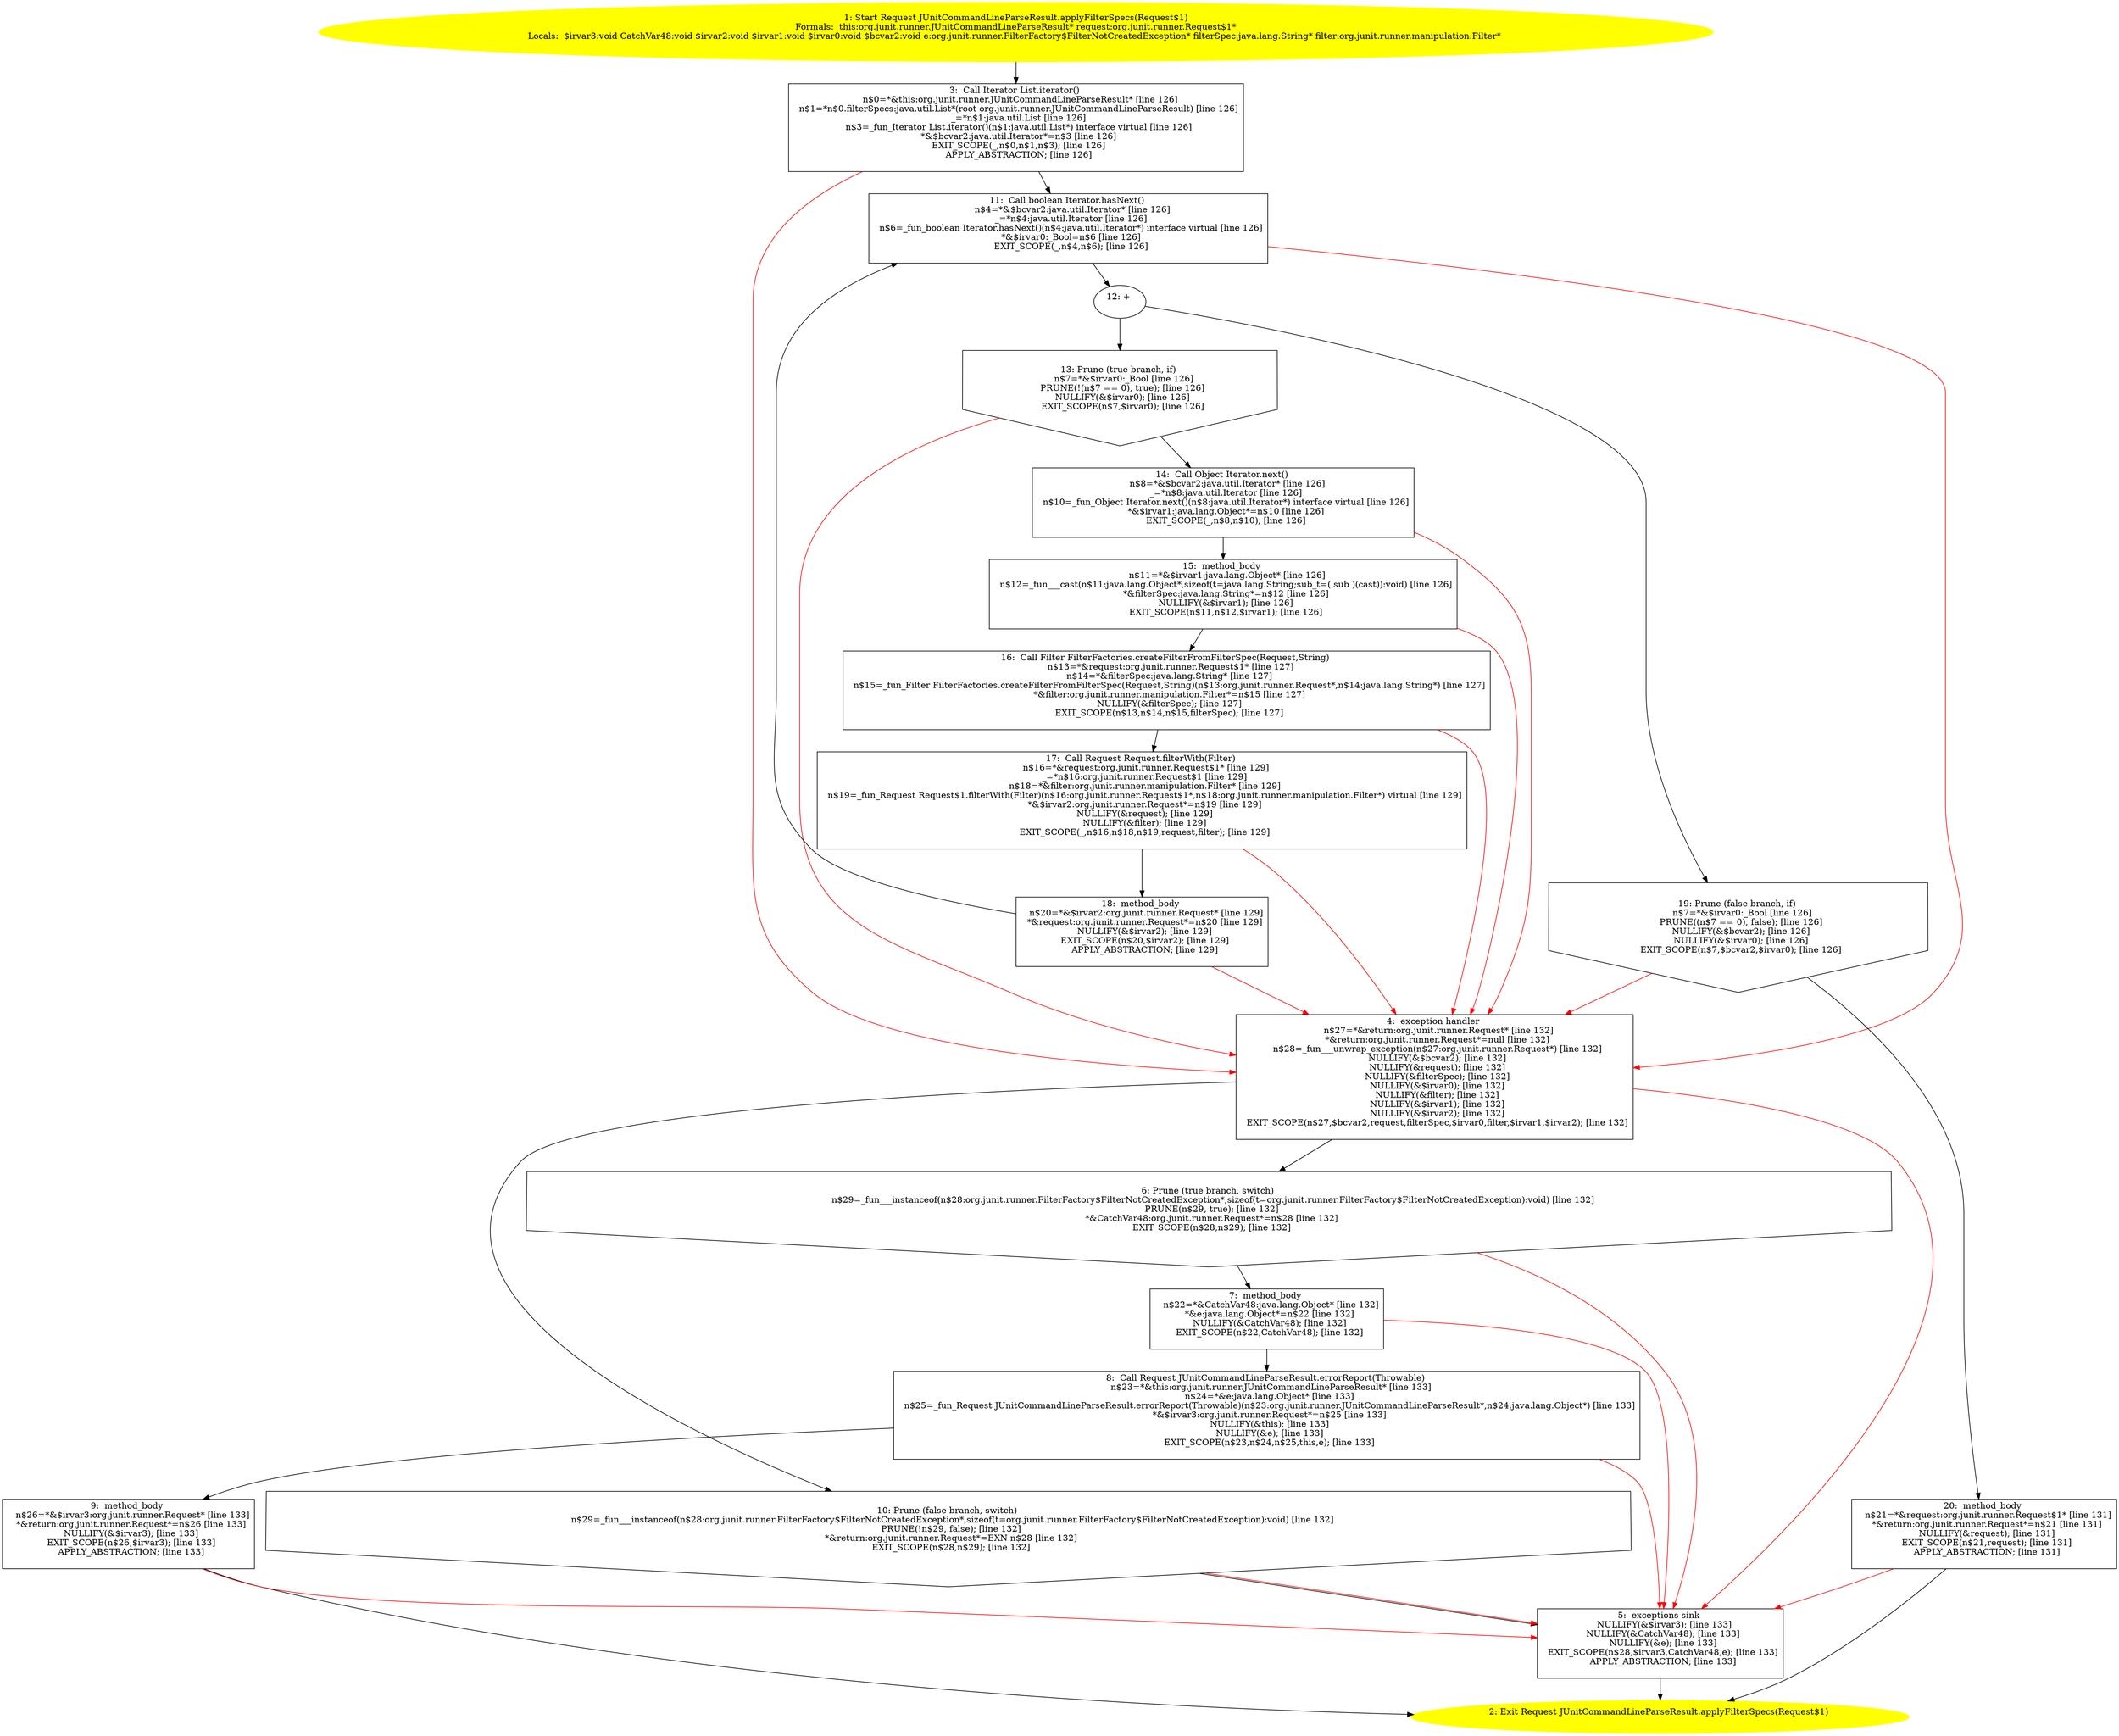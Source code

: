 /* @generated */
digraph cfg {
"org.junit.runner.JUnitCommandLineParseResult.applyFilterSpecs(org.junit.runner.Request$1):org.junit..aebef0830879cf22c562560c0c7364d1_1" [label="1: Start Request JUnitCommandLineParseResult.applyFilterSpecs(Request$1)\nFormals:  this:org.junit.runner.JUnitCommandLineParseResult* request:org.junit.runner.Request$1*\nLocals:  $irvar3:void CatchVar48:void $irvar2:void $irvar1:void $irvar0:void $bcvar2:void e:org.junit.runner.FilterFactory$FilterNotCreatedException* filterSpec:java.lang.String* filter:org.junit.runner.manipulation.Filter* \n  " color=yellow style=filled]
	

	 "org.junit.runner.JUnitCommandLineParseResult.applyFilterSpecs(org.junit.runner.Request$1):org.junit..aebef0830879cf22c562560c0c7364d1_1" -> "org.junit.runner.JUnitCommandLineParseResult.applyFilterSpecs(org.junit.runner.Request$1):org.junit..aebef0830879cf22c562560c0c7364d1_3" ;
"org.junit.runner.JUnitCommandLineParseResult.applyFilterSpecs(org.junit.runner.Request$1):org.junit..aebef0830879cf22c562560c0c7364d1_2" [label="2: Exit Request JUnitCommandLineParseResult.applyFilterSpecs(Request$1) \n  " color=yellow style=filled]
	

"org.junit.runner.JUnitCommandLineParseResult.applyFilterSpecs(org.junit.runner.Request$1):org.junit..aebef0830879cf22c562560c0c7364d1_3" [label="3:  Call Iterator List.iterator() \n   n$0=*&this:org.junit.runner.JUnitCommandLineParseResult* [line 126]\n  n$1=*n$0.filterSpecs:java.util.List*(root org.junit.runner.JUnitCommandLineParseResult) [line 126]\n  _=*n$1:java.util.List [line 126]\n  n$3=_fun_Iterator List.iterator()(n$1:java.util.List*) interface virtual [line 126]\n  *&$bcvar2:java.util.Iterator*=n$3 [line 126]\n  EXIT_SCOPE(_,n$0,n$1,n$3); [line 126]\n  APPLY_ABSTRACTION; [line 126]\n " shape="box"]
	

	 "org.junit.runner.JUnitCommandLineParseResult.applyFilterSpecs(org.junit.runner.Request$1):org.junit..aebef0830879cf22c562560c0c7364d1_3" -> "org.junit.runner.JUnitCommandLineParseResult.applyFilterSpecs(org.junit.runner.Request$1):org.junit..aebef0830879cf22c562560c0c7364d1_11" ;
	 "org.junit.runner.JUnitCommandLineParseResult.applyFilterSpecs(org.junit.runner.Request$1):org.junit..aebef0830879cf22c562560c0c7364d1_3" -> "org.junit.runner.JUnitCommandLineParseResult.applyFilterSpecs(org.junit.runner.Request$1):org.junit..aebef0830879cf22c562560c0c7364d1_4" [color="red" ];
"org.junit.runner.JUnitCommandLineParseResult.applyFilterSpecs(org.junit.runner.Request$1):org.junit..aebef0830879cf22c562560c0c7364d1_4" [label="4:  exception handler \n   n$27=*&return:org.junit.runner.Request* [line 132]\n  *&return:org.junit.runner.Request*=null [line 132]\n  n$28=_fun___unwrap_exception(n$27:org.junit.runner.Request*) [line 132]\n  NULLIFY(&$bcvar2); [line 132]\n  NULLIFY(&request); [line 132]\n  NULLIFY(&filterSpec); [line 132]\n  NULLIFY(&$irvar0); [line 132]\n  NULLIFY(&filter); [line 132]\n  NULLIFY(&$irvar1); [line 132]\n  NULLIFY(&$irvar2); [line 132]\n  EXIT_SCOPE(n$27,$bcvar2,request,filterSpec,$irvar0,filter,$irvar1,$irvar2); [line 132]\n " shape="box"]
	

	 "org.junit.runner.JUnitCommandLineParseResult.applyFilterSpecs(org.junit.runner.Request$1):org.junit..aebef0830879cf22c562560c0c7364d1_4" -> "org.junit.runner.JUnitCommandLineParseResult.applyFilterSpecs(org.junit.runner.Request$1):org.junit..aebef0830879cf22c562560c0c7364d1_6" ;
	 "org.junit.runner.JUnitCommandLineParseResult.applyFilterSpecs(org.junit.runner.Request$1):org.junit..aebef0830879cf22c562560c0c7364d1_4" -> "org.junit.runner.JUnitCommandLineParseResult.applyFilterSpecs(org.junit.runner.Request$1):org.junit..aebef0830879cf22c562560c0c7364d1_10" ;
	 "org.junit.runner.JUnitCommandLineParseResult.applyFilterSpecs(org.junit.runner.Request$1):org.junit..aebef0830879cf22c562560c0c7364d1_4" -> "org.junit.runner.JUnitCommandLineParseResult.applyFilterSpecs(org.junit.runner.Request$1):org.junit..aebef0830879cf22c562560c0c7364d1_5" [color="red" ];
"org.junit.runner.JUnitCommandLineParseResult.applyFilterSpecs(org.junit.runner.Request$1):org.junit..aebef0830879cf22c562560c0c7364d1_5" [label="5:  exceptions sink \n   NULLIFY(&$irvar3); [line 133]\n  NULLIFY(&CatchVar48); [line 133]\n  NULLIFY(&e); [line 133]\n  EXIT_SCOPE(n$28,$irvar3,CatchVar48,e); [line 133]\n  APPLY_ABSTRACTION; [line 133]\n " shape="box"]
	

	 "org.junit.runner.JUnitCommandLineParseResult.applyFilterSpecs(org.junit.runner.Request$1):org.junit..aebef0830879cf22c562560c0c7364d1_5" -> "org.junit.runner.JUnitCommandLineParseResult.applyFilterSpecs(org.junit.runner.Request$1):org.junit..aebef0830879cf22c562560c0c7364d1_2" ;
"org.junit.runner.JUnitCommandLineParseResult.applyFilterSpecs(org.junit.runner.Request$1):org.junit..aebef0830879cf22c562560c0c7364d1_6" [label="6: Prune (true branch, switch) \n   n$29=_fun___instanceof(n$28:org.junit.runner.FilterFactory$FilterNotCreatedException*,sizeof(t=org.junit.runner.FilterFactory$FilterNotCreatedException):void) [line 132]\n  PRUNE(n$29, true); [line 132]\n  *&CatchVar48:org.junit.runner.Request*=n$28 [line 132]\n  EXIT_SCOPE(n$28,n$29); [line 132]\n " shape="invhouse"]
	

	 "org.junit.runner.JUnitCommandLineParseResult.applyFilterSpecs(org.junit.runner.Request$1):org.junit..aebef0830879cf22c562560c0c7364d1_6" -> "org.junit.runner.JUnitCommandLineParseResult.applyFilterSpecs(org.junit.runner.Request$1):org.junit..aebef0830879cf22c562560c0c7364d1_7" ;
	 "org.junit.runner.JUnitCommandLineParseResult.applyFilterSpecs(org.junit.runner.Request$1):org.junit..aebef0830879cf22c562560c0c7364d1_6" -> "org.junit.runner.JUnitCommandLineParseResult.applyFilterSpecs(org.junit.runner.Request$1):org.junit..aebef0830879cf22c562560c0c7364d1_5" [color="red" ];
"org.junit.runner.JUnitCommandLineParseResult.applyFilterSpecs(org.junit.runner.Request$1):org.junit..aebef0830879cf22c562560c0c7364d1_7" [label="7:  method_body \n   n$22=*&CatchVar48:java.lang.Object* [line 132]\n  *&e:java.lang.Object*=n$22 [line 132]\n  NULLIFY(&CatchVar48); [line 132]\n  EXIT_SCOPE(n$22,CatchVar48); [line 132]\n " shape="box"]
	

	 "org.junit.runner.JUnitCommandLineParseResult.applyFilterSpecs(org.junit.runner.Request$1):org.junit..aebef0830879cf22c562560c0c7364d1_7" -> "org.junit.runner.JUnitCommandLineParseResult.applyFilterSpecs(org.junit.runner.Request$1):org.junit..aebef0830879cf22c562560c0c7364d1_8" ;
	 "org.junit.runner.JUnitCommandLineParseResult.applyFilterSpecs(org.junit.runner.Request$1):org.junit..aebef0830879cf22c562560c0c7364d1_7" -> "org.junit.runner.JUnitCommandLineParseResult.applyFilterSpecs(org.junit.runner.Request$1):org.junit..aebef0830879cf22c562560c0c7364d1_5" [color="red" ];
"org.junit.runner.JUnitCommandLineParseResult.applyFilterSpecs(org.junit.runner.Request$1):org.junit..aebef0830879cf22c562560c0c7364d1_8" [label="8:  Call Request JUnitCommandLineParseResult.errorReport(Throwable) \n   n$23=*&this:org.junit.runner.JUnitCommandLineParseResult* [line 133]\n  n$24=*&e:java.lang.Object* [line 133]\n  n$25=_fun_Request JUnitCommandLineParseResult.errorReport(Throwable)(n$23:org.junit.runner.JUnitCommandLineParseResult*,n$24:java.lang.Object*) [line 133]\n  *&$irvar3:org.junit.runner.Request*=n$25 [line 133]\n  NULLIFY(&this); [line 133]\n  NULLIFY(&e); [line 133]\n  EXIT_SCOPE(n$23,n$24,n$25,this,e); [line 133]\n " shape="box"]
	

	 "org.junit.runner.JUnitCommandLineParseResult.applyFilterSpecs(org.junit.runner.Request$1):org.junit..aebef0830879cf22c562560c0c7364d1_8" -> "org.junit.runner.JUnitCommandLineParseResult.applyFilterSpecs(org.junit.runner.Request$1):org.junit..aebef0830879cf22c562560c0c7364d1_9" ;
	 "org.junit.runner.JUnitCommandLineParseResult.applyFilterSpecs(org.junit.runner.Request$1):org.junit..aebef0830879cf22c562560c0c7364d1_8" -> "org.junit.runner.JUnitCommandLineParseResult.applyFilterSpecs(org.junit.runner.Request$1):org.junit..aebef0830879cf22c562560c0c7364d1_5" [color="red" ];
"org.junit.runner.JUnitCommandLineParseResult.applyFilterSpecs(org.junit.runner.Request$1):org.junit..aebef0830879cf22c562560c0c7364d1_9" [label="9:  method_body \n   n$26=*&$irvar3:org.junit.runner.Request* [line 133]\n  *&return:org.junit.runner.Request*=n$26 [line 133]\n  NULLIFY(&$irvar3); [line 133]\n  EXIT_SCOPE(n$26,$irvar3); [line 133]\n  APPLY_ABSTRACTION; [line 133]\n " shape="box"]
	

	 "org.junit.runner.JUnitCommandLineParseResult.applyFilterSpecs(org.junit.runner.Request$1):org.junit..aebef0830879cf22c562560c0c7364d1_9" -> "org.junit.runner.JUnitCommandLineParseResult.applyFilterSpecs(org.junit.runner.Request$1):org.junit..aebef0830879cf22c562560c0c7364d1_2" ;
	 "org.junit.runner.JUnitCommandLineParseResult.applyFilterSpecs(org.junit.runner.Request$1):org.junit..aebef0830879cf22c562560c0c7364d1_9" -> "org.junit.runner.JUnitCommandLineParseResult.applyFilterSpecs(org.junit.runner.Request$1):org.junit..aebef0830879cf22c562560c0c7364d1_5" [color="red" ];
"org.junit.runner.JUnitCommandLineParseResult.applyFilterSpecs(org.junit.runner.Request$1):org.junit..aebef0830879cf22c562560c0c7364d1_10" [label="10: Prune (false branch, switch) \n   n$29=_fun___instanceof(n$28:org.junit.runner.FilterFactory$FilterNotCreatedException*,sizeof(t=org.junit.runner.FilterFactory$FilterNotCreatedException):void) [line 132]\n  PRUNE(!n$29, false); [line 132]\n  *&return:org.junit.runner.Request*=EXN n$28 [line 132]\n  EXIT_SCOPE(n$28,n$29); [line 132]\n " shape="invhouse"]
	

	 "org.junit.runner.JUnitCommandLineParseResult.applyFilterSpecs(org.junit.runner.Request$1):org.junit..aebef0830879cf22c562560c0c7364d1_10" -> "org.junit.runner.JUnitCommandLineParseResult.applyFilterSpecs(org.junit.runner.Request$1):org.junit..aebef0830879cf22c562560c0c7364d1_5" ;
	 "org.junit.runner.JUnitCommandLineParseResult.applyFilterSpecs(org.junit.runner.Request$1):org.junit..aebef0830879cf22c562560c0c7364d1_10" -> "org.junit.runner.JUnitCommandLineParseResult.applyFilterSpecs(org.junit.runner.Request$1):org.junit..aebef0830879cf22c562560c0c7364d1_5" [color="red" ];
"org.junit.runner.JUnitCommandLineParseResult.applyFilterSpecs(org.junit.runner.Request$1):org.junit..aebef0830879cf22c562560c0c7364d1_11" [label="11:  Call boolean Iterator.hasNext() \n   n$4=*&$bcvar2:java.util.Iterator* [line 126]\n  _=*n$4:java.util.Iterator [line 126]\n  n$6=_fun_boolean Iterator.hasNext()(n$4:java.util.Iterator*) interface virtual [line 126]\n  *&$irvar0:_Bool=n$6 [line 126]\n  EXIT_SCOPE(_,n$4,n$6); [line 126]\n " shape="box"]
	

	 "org.junit.runner.JUnitCommandLineParseResult.applyFilterSpecs(org.junit.runner.Request$1):org.junit..aebef0830879cf22c562560c0c7364d1_11" -> "org.junit.runner.JUnitCommandLineParseResult.applyFilterSpecs(org.junit.runner.Request$1):org.junit..aebef0830879cf22c562560c0c7364d1_12" ;
	 "org.junit.runner.JUnitCommandLineParseResult.applyFilterSpecs(org.junit.runner.Request$1):org.junit..aebef0830879cf22c562560c0c7364d1_11" -> "org.junit.runner.JUnitCommandLineParseResult.applyFilterSpecs(org.junit.runner.Request$1):org.junit..aebef0830879cf22c562560c0c7364d1_4" [color="red" ];
"org.junit.runner.JUnitCommandLineParseResult.applyFilterSpecs(org.junit.runner.Request$1):org.junit..aebef0830879cf22c562560c0c7364d1_12" [label="12: + \n  " ]
	

	 "org.junit.runner.JUnitCommandLineParseResult.applyFilterSpecs(org.junit.runner.Request$1):org.junit..aebef0830879cf22c562560c0c7364d1_12" -> "org.junit.runner.JUnitCommandLineParseResult.applyFilterSpecs(org.junit.runner.Request$1):org.junit..aebef0830879cf22c562560c0c7364d1_13" ;
	 "org.junit.runner.JUnitCommandLineParseResult.applyFilterSpecs(org.junit.runner.Request$1):org.junit..aebef0830879cf22c562560c0c7364d1_12" -> "org.junit.runner.JUnitCommandLineParseResult.applyFilterSpecs(org.junit.runner.Request$1):org.junit..aebef0830879cf22c562560c0c7364d1_19" ;
"org.junit.runner.JUnitCommandLineParseResult.applyFilterSpecs(org.junit.runner.Request$1):org.junit..aebef0830879cf22c562560c0c7364d1_13" [label="13: Prune (true branch, if) \n   n$7=*&$irvar0:_Bool [line 126]\n  PRUNE(!(n$7 == 0), true); [line 126]\n  NULLIFY(&$irvar0); [line 126]\n  EXIT_SCOPE(n$7,$irvar0); [line 126]\n " shape="invhouse"]
	

	 "org.junit.runner.JUnitCommandLineParseResult.applyFilterSpecs(org.junit.runner.Request$1):org.junit..aebef0830879cf22c562560c0c7364d1_13" -> "org.junit.runner.JUnitCommandLineParseResult.applyFilterSpecs(org.junit.runner.Request$1):org.junit..aebef0830879cf22c562560c0c7364d1_14" ;
	 "org.junit.runner.JUnitCommandLineParseResult.applyFilterSpecs(org.junit.runner.Request$1):org.junit..aebef0830879cf22c562560c0c7364d1_13" -> "org.junit.runner.JUnitCommandLineParseResult.applyFilterSpecs(org.junit.runner.Request$1):org.junit..aebef0830879cf22c562560c0c7364d1_4" [color="red" ];
"org.junit.runner.JUnitCommandLineParseResult.applyFilterSpecs(org.junit.runner.Request$1):org.junit..aebef0830879cf22c562560c0c7364d1_14" [label="14:  Call Object Iterator.next() \n   n$8=*&$bcvar2:java.util.Iterator* [line 126]\n  _=*n$8:java.util.Iterator [line 126]\n  n$10=_fun_Object Iterator.next()(n$8:java.util.Iterator*) interface virtual [line 126]\n  *&$irvar1:java.lang.Object*=n$10 [line 126]\n  EXIT_SCOPE(_,n$8,n$10); [line 126]\n " shape="box"]
	

	 "org.junit.runner.JUnitCommandLineParseResult.applyFilterSpecs(org.junit.runner.Request$1):org.junit..aebef0830879cf22c562560c0c7364d1_14" -> "org.junit.runner.JUnitCommandLineParseResult.applyFilterSpecs(org.junit.runner.Request$1):org.junit..aebef0830879cf22c562560c0c7364d1_15" ;
	 "org.junit.runner.JUnitCommandLineParseResult.applyFilterSpecs(org.junit.runner.Request$1):org.junit..aebef0830879cf22c562560c0c7364d1_14" -> "org.junit.runner.JUnitCommandLineParseResult.applyFilterSpecs(org.junit.runner.Request$1):org.junit..aebef0830879cf22c562560c0c7364d1_4" [color="red" ];
"org.junit.runner.JUnitCommandLineParseResult.applyFilterSpecs(org.junit.runner.Request$1):org.junit..aebef0830879cf22c562560c0c7364d1_15" [label="15:  method_body \n   n$11=*&$irvar1:java.lang.Object* [line 126]\n  n$12=_fun___cast(n$11:java.lang.Object*,sizeof(t=java.lang.String;sub_t=( sub )(cast)):void) [line 126]\n  *&filterSpec:java.lang.String*=n$12 [line 126]\n  NULLIFY(&$irvar1); [line 126]\n  EXIT_SCOPE(n$11,n$12,$irvar1); [line 126]\n " shape="box"]
	

	 "org.junit.runner.JUnitCommandLineParseResult.applyFilterSpecs(org.junit.runner.Request$1):org.junit..aebef0830879cf22c562560c0c7364d1_15" -> "org.junit.runner.JUnitCommandLineParseResult.applyFilterSpecs(org.junit.runner.Request$1):org.junit..aebef0830879cf22c562560c0c7364d1_16" ;
	 "org.junit.runner.JUnitCommandLineParseResult.applyFilterSpecs(org.junit.runner.Request$1):org.junit..aebef0830879cf22c562560c0c7364d1_15" -> "org.junit.runner.JUnitCommandLineParseResult.applyFilterSpecs(org.junit.runner.Request$1):org.junit..aebef0830879cf22c562560c0c7364d1_4" [color="red" ];
"org.junit.runner.JUnitCommandLineParseResult.applyFilterSpecs(org.junit.runner.Request$1):org.junit..aebef0830879cf22c562560c0c7364d1_16" [label="16:  Call Filter FilterFactories.createFilterFromFilterSpec(Request,String) \n   n$13=*&request:org.junit.runner.Request$1* [line 127]\n  n$14=*&filterSpec:java.lang.String* [line 127]\n  n$15=_fun_Filter FilterFactories.createFilterFromFilterSpec(Request,String)(n$13:org.junit.runner.Request*,n$14:java.lang.String*) [line 127]\n  *&filter:org.junit.runner.manipulation.Filter*=n$15 [line 127]\n  NULLIFY(&filterSpec); [line 127]\n  EXIT_SCOPE(n$13,n$14,n$15,filterSpec); [line 127]\n " shape="box"]
	

	 "org.junit.runner.JUnitCommandLineParseResult.applyFilterSpecs(org.junit.runner.Request$1):org.junit..aebef0830879cf22c562560c0c7364d1_16" -> "org.junit.runner.JUnitCommandLineParseResult.applyFilterSpecs(org.junit.runner.Request$1):org.junit..aebef0830879cf22c562560c0c7364d1_17" ;
	 "org.junit.runner.JUnitCommandLineParseResult.applyFilterSpecs(org.junit.runner.Request$1):org.junit..aebef0830879cf22c562560c0c7364d1_16" -> "org.junit.runner.JUnitCommandLineParseResult.applyFilterSpecs(org.junit.runner.Request$1):org.junit..aebef0830879cf22c562560c0c7364d1_4" [color="red" ];
"org.junit.runner.JUnitCommandLineParseResult.applyFilterSpecs(org.junit.runner.Request$1):org.junit..aebef0830879cf22c562560c0c7364d1_17" [label="17:  Call Request Request.filterWith(Filter) \n   n$16=*&request:org.junit.runner.Request$1* [line 129]\n  _=*n$16:org.junit.runner.Request$1 [line 129]\n  n$18=*&filter:org.junit.runner.manipulation.Filter* [line 129]\n  n$19=_fun_Request Request$1.filterWith(Filter)(n$16:org.junit.runner.Request$1*,n$18:org.junit.runner.manipulation.Filter*) virtual [line 129]\n  *&$irvar2:org.junit.runner.Request*=n$19 [line 129]\n  NULLIFY(&request); [line 129]\n  NULLIFY(&filter); [line 129]\n  EXIT_SCOPE(_,n$16,n$18,n$19,request,filter); [line 129]\n " shape="box"]
	

	 "org.junit.runner.JUnitCommandLineParseResult.applyFilterSpecs(org.junit.runner.Request$1):org.junit..aebef0830879cf22c562560c0c7364d1_17" -> "org.junit.runner.JUnitCommandLineParseResult.applyFilterSpecs(org.junit.runner.Request$1):org.junit..aebef0830879cf22c562560c0c7364d1_18" ;
	 "org.junit.runner.JUnitCommandLineParseResult.applyFilterSpecs(org.junit.runner.Request$1):org.junit..aebef0830879cf22c562560c0c7364d1_17" -> "org.junit.runner.JUnitCommandLineParseResult.applyFilterSpecs(org.junit.runner.Request$1):org.junit..aebef0830879cf22c562560c0c7364d1_4" [color="red" ];
"org.junit.runner.JUnitCommandLineParseResult.applyFilterSpecs(org.junit.runner.Request$1):org.junit..aebef0830879cf22c562560c0c7364d1_18" [label="18:  method_body \n   n$20=*&$irvar2:org.junit.runner.Request* [line 129]\n  *&request:org.junit.runner.Request*=n$20 [line 129]\n  NULLIFY(&$irvar2); [line 129]\n  EXIT_SCOPE(n$20,$irvar2); [line 129]\n  APPLY_ABSTRACTION; [line 129]\n " shape="box"]
	

	 "org.junit.runner.JUnitCommandLineParseResult.applyFilterSpecs(org.junit.runner.Request$1):org.junit..aebef0830879cf22c562560c0c7364d1_18" -> "org.junit.runner.JUnitCommandLineParseResult.applyFilterSpecs(org.junit.runner.Request$1):org.junit..aebef0830879cf22c562560c0c7364d1_11" ;
	 "org.junit.runner.JUnitCommandLineParseResult.applyFilterSpecs(org.junit.runner.Request$1):org.junit..aebef0830879cf22c562560c0c7364d1_18" -> "org.junit.runner.JUnitCommandLineParseResult.applyFilterSpecs(org.junit.runner.Request$1):org.junit..aebef0830879cf22c562560c0c7364d1_4" [color="red" ];
"org.junit.runner.JUnitCommandLineParseResult.applyFilterSpecs(org.junit.runner.Request$1):org.junit..aebef0830879cf22c562560c0c7364d1_19" [label="19: Prune (false branch, if) \n   n$7=*&$irvar0:_Bool [line 126]\n  PRUNE((n$7 == 0), false); [line 126]\n  NULLIFY(&$bcvar2); [line 126]\n  NULLIFY(&$irvar0); [line 126]\n  EXIT_SCOPE(n$7,$bcvar2,$irvar0); [line 126]\n " shape="invhouse"]
	

	 "org.junit.runner.JUnitCommandLineParseResult.applyFilterSpecs(org.junit.runner.Request$1):org.junit..aebef0830879cf22c562560c0c7364d1_19" -> "org.junit.runner.JUnitCommandLineParseResult.applyFilterSpecs(org.junit.runner.Request$1):org.junit..aebef0830879cf22c562560c0c7364d1_20" ;
	 "org.junit.runner.JUnitCommandLineParseResult.applyFilterSpecs(org.junit.runner.Request$1):org.junit..aebef0830879cf22c562560c0c7364d1_19" -> "org.junit.runner.JUnitCommandLineParseResult.applyFilterSpecs(org.junit.runner.Request$1):org.junit..aebef0830879cf22c562560c0c7364d1_4" [color="red" ];
"org.junit.runner.JUnitCommandLineParseResult.applyFilterSpecs(org.junit.runner.Request$1):org.junit..aebef0830879cf22c562560c0c7364d1_20" [label="20:  method_body \n   n$21=*&request:org.junit.runner.Request$1* [line 131]\n  *&return:org.junit.runner.Request*=n$21 [line 131]\n  NULLIFY(&request); [line 131]\n  EXIT_SCOPE(n$21,request); [line 131]\n  APPLY_ABSTRACTION; [line 131]\n " shape="box"]
	

	 "org.junit.runner.JUnitCommandLineParseResult.applyFilterSpecs(org.junit.runner.Request$1):org.junit..aebef0830879cf22c562560c0c7364d1_20" -> "org.junit.runner.JUnitCommandLineParseResult.applyFilterSpecs(org.junit.runner.Request$1):org.junit..aebef0830879cf22c562560c0c7364d1_2" ;
	 "org.junit.runner.JUnitCommandLineParseResult.applyFilterSpecs(org.junit.runner.Request$1):org.junit..aebef0830879cf22c562560c0c7364d1_20" -> "org.junit.runner.JUnitCommandLineParseResult.applyFilterSpecs(org.junit.runner.Request$1):org.junit..aebef0830879cf22c562560c0c7364d1_5" [color="red" ];
}
